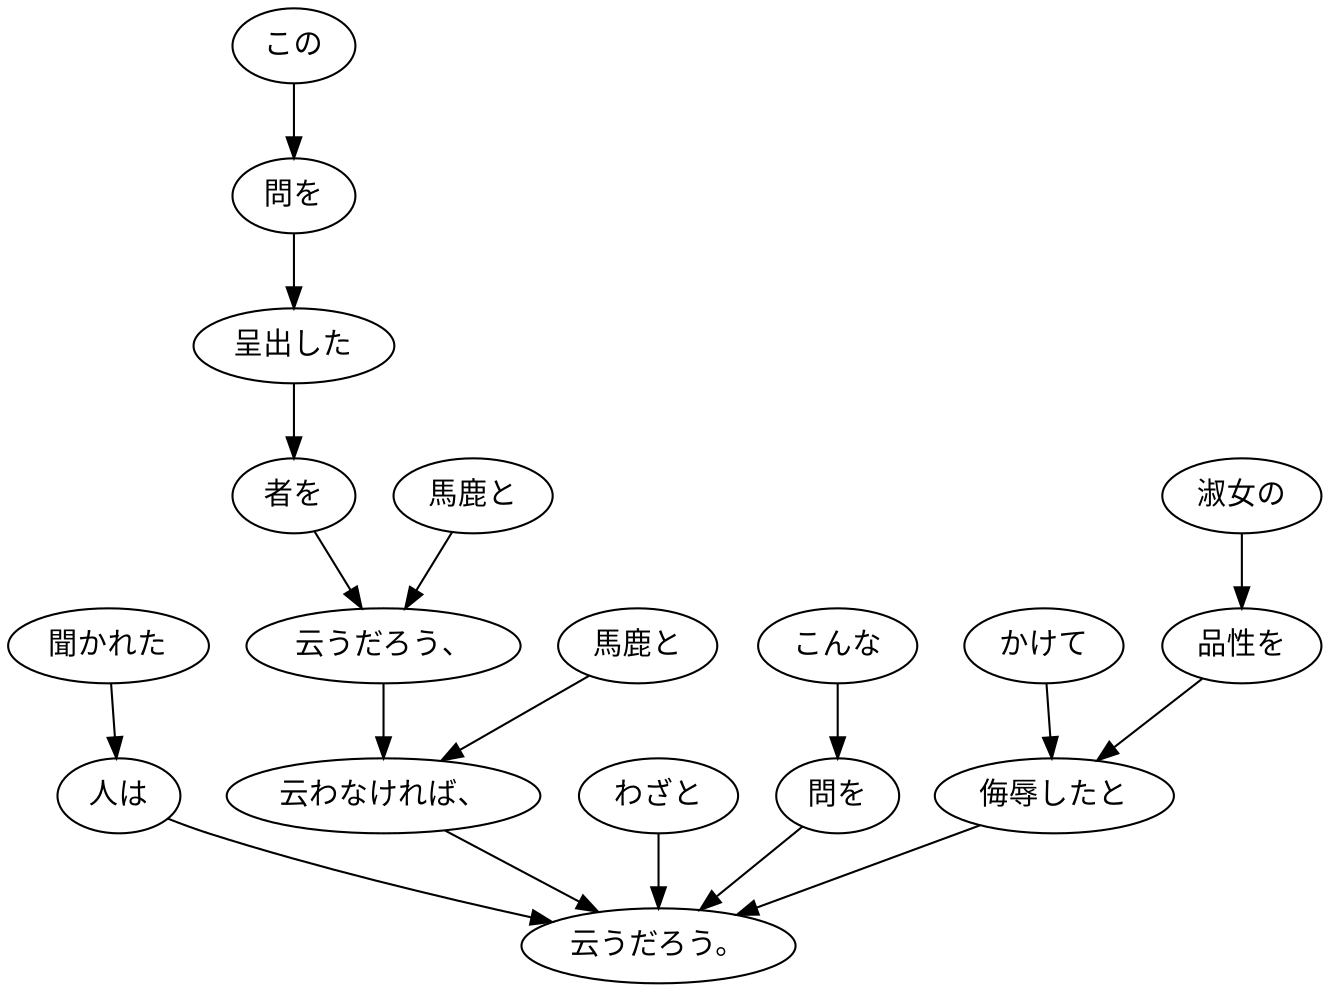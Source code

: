 digraph graph7377 {
	node0 [label="聞かれた"];
	node1 [label="人は"];
	node2 [label="この"];
	node3 [label="問を"];
	node4 [label="呈出した"];
	node5 [label="者を"];
	node6 [label="馬鹿と"];
	node7 [label="云うだろう、"];
	node8 [label="馬鹿と"];
	node9 [label="云わなければ、"];
	node10 [label="わざと"];
	node11 [label="こんな"];
	node12 [label="問を"];
	node13 [label="かけて"];
	node14 [label="淑女の"];
	node15 [label="品性を"];
	node16 [label="侮辱したと"];
	node17 [label="云うだろう。"];
	node0 -> node1;
	node1 -> node17;
	node2 -> node3;
	node3 -> node4;
	node4 -> node5;
	node5 -> node7;
	node6 -> node7;
	node7 -> node9;
	node8 -> node9;
	node9 -> node17;
	node10 -> node17;
	node11 -> node12;
	node12 -> node17;
	node13 -> node16;
	node14 -> node15;
	node15 -> node16;
	node16 -> node17;
}
